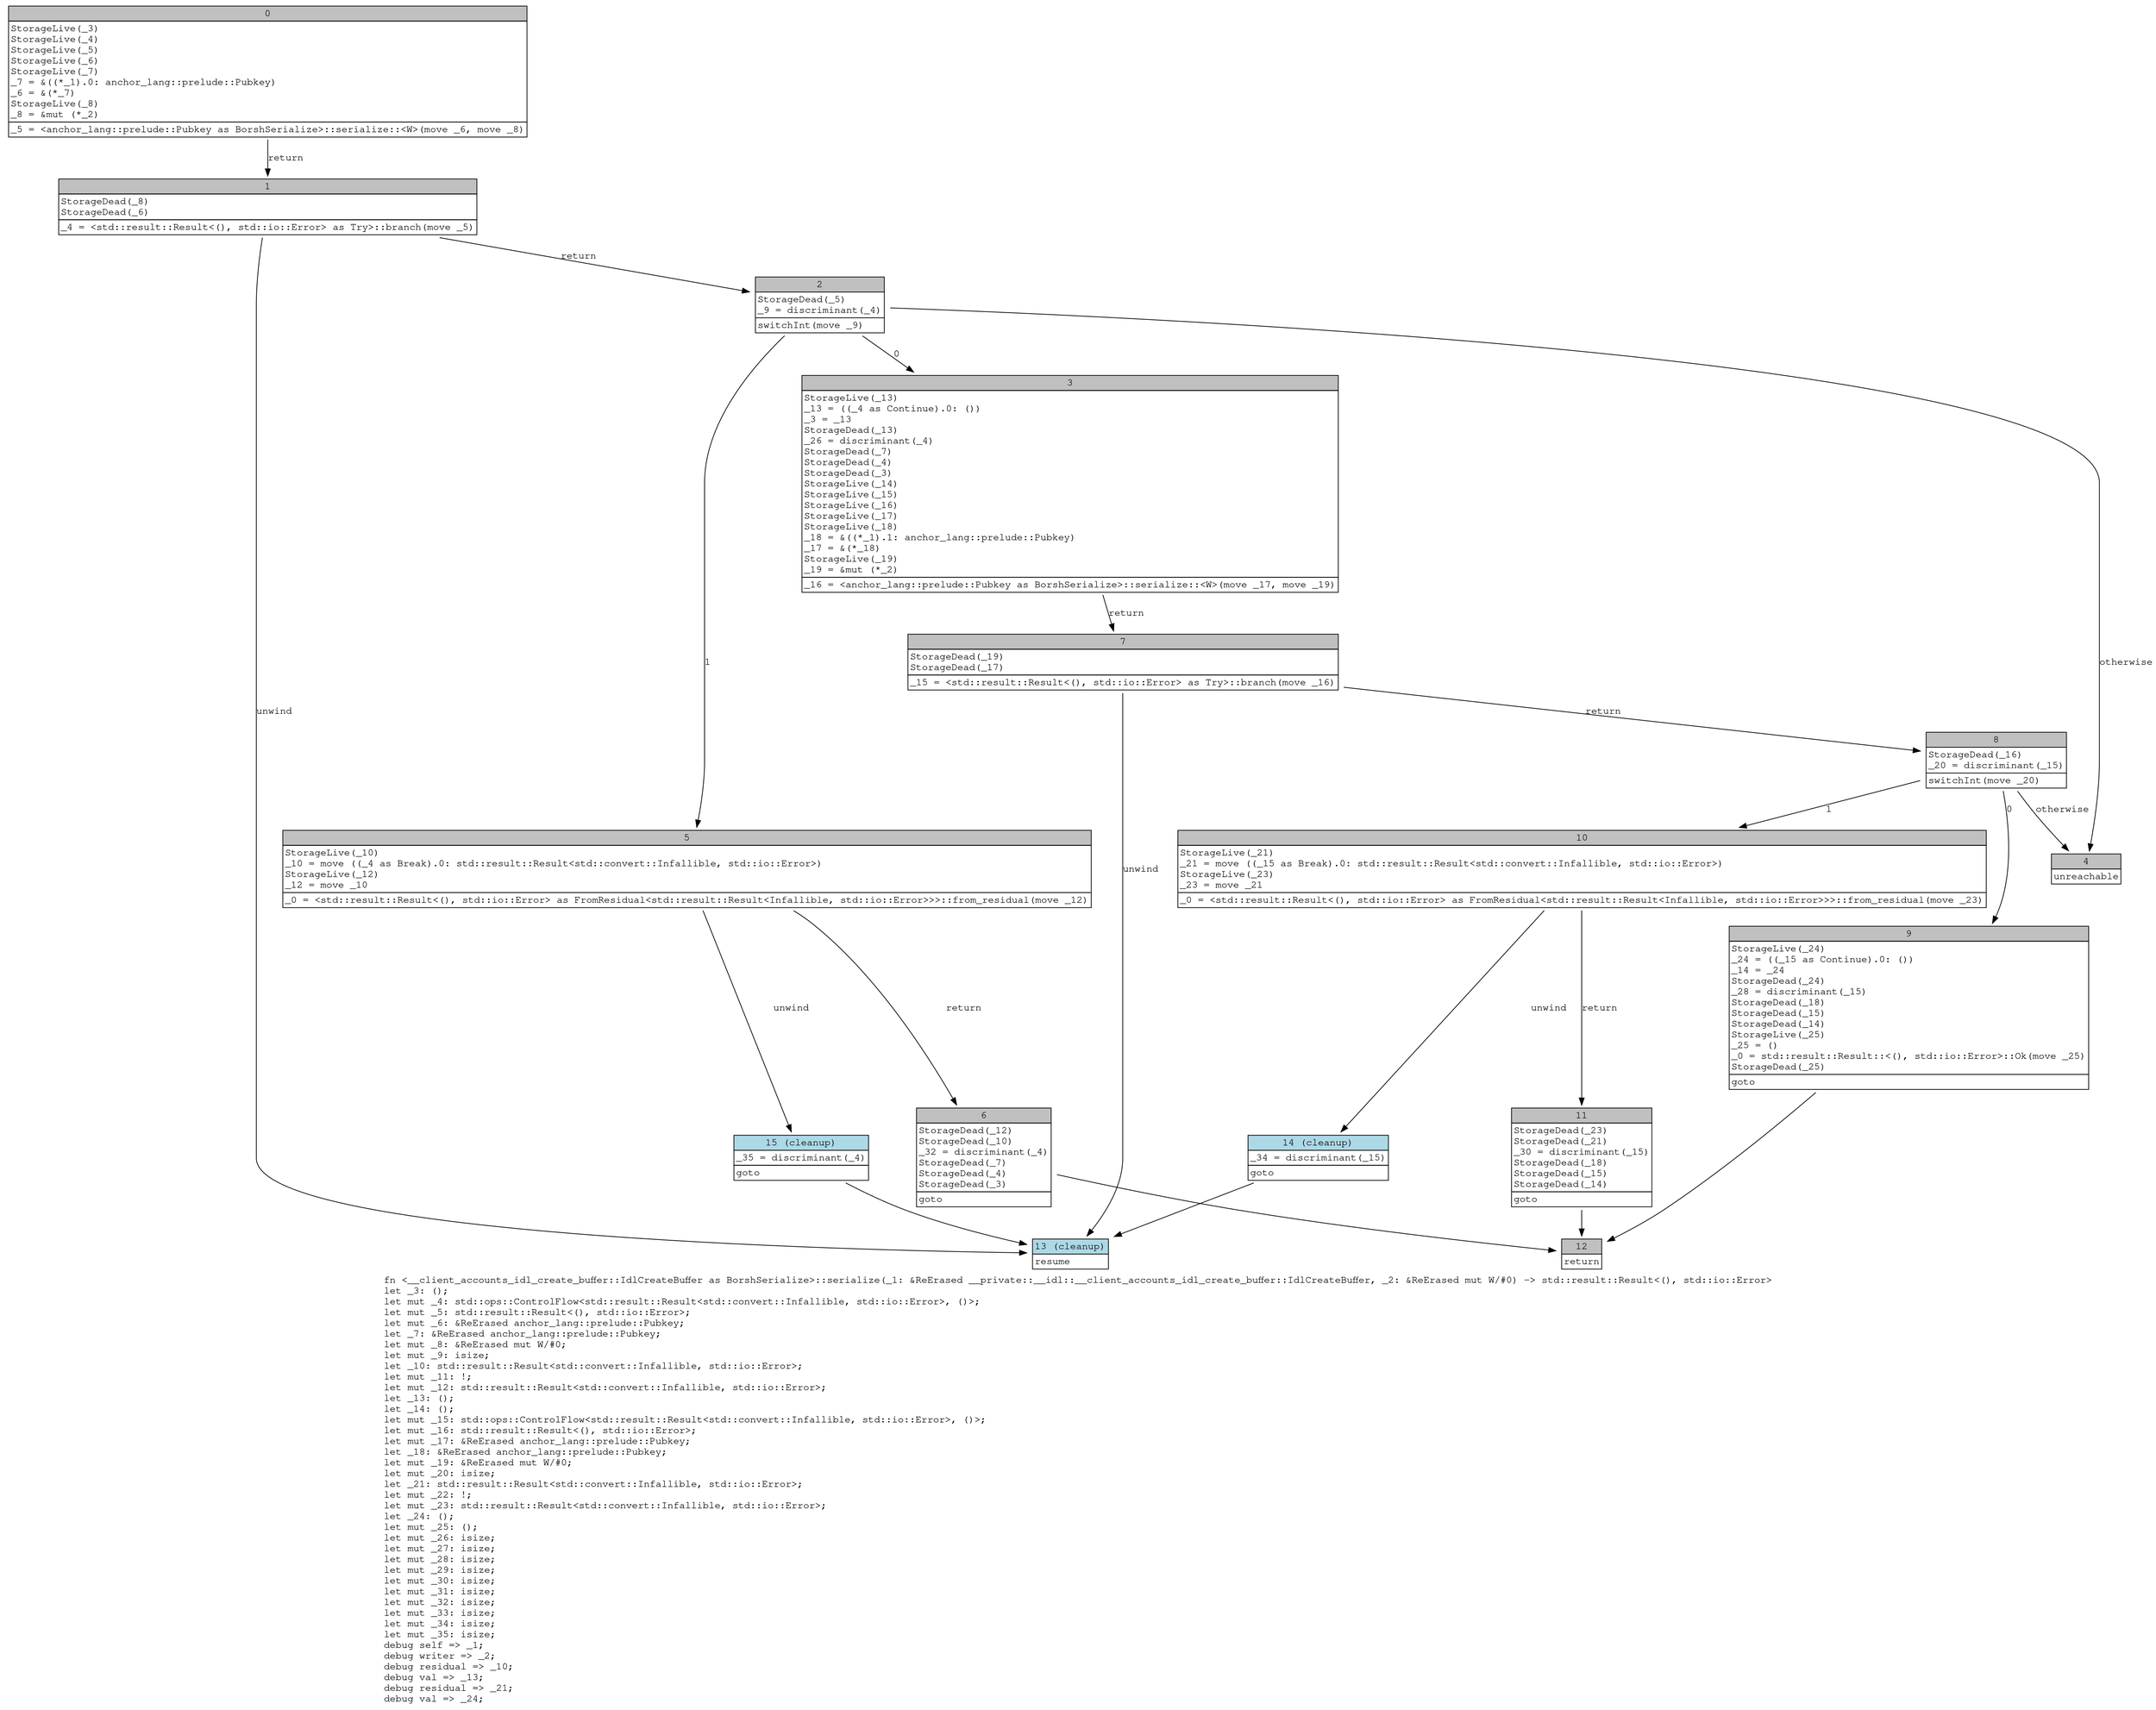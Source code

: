 digraph Mir_0_14028 {
    graph [fontname="Courier, monospace"];
    node [fontname="Courier, monospace"];
    edge [fontname="Courier, monospace"];
    label=<fn &lt;__client_accounts_idl_create_buffer::IdlCreateBuffer as BorshSerialize&gt;::serialize(_1: &amp;ReErased __private::__idl::__client_accounts_idl_create_buffer::IdlCreateBuffer, _2: &amp;ReErased mut W/#0) -&gt; std::result::Result&lt;(), std::io::Error&gt;<br align="left"/>let _3: ();<br align="left"/>let mut _4: std::ops::ControlFlow&lt;std::result::Result&lt;std::convert::Infallible, std::io::Error&gt;, ()&gt;;<br align="left"/>let mut _5: std::result::Result&lt;(), std::io::Error&gt;;<br align="left"/>let mut _6: &amp;ReErased anchor_lang::prelude::Pubkey;<br align="left"/>let _7: &amp;ReErased anchor_lang::prelude::Pubkey;<br align="left"/>let mut _8: &amp;ReErased mut W/#0;<br align="left"/>let mut _9: isize;<br align="left"/>let _10: std::result::Result&lt;std::convert::Infallible, std::io::Error&gt;;<br align="left"/>let mut _11: !;<br align="left"/>let mut _12: std::result::Result&lt;std::convert::Infallible, std::io::Error&gt;;<br align="left"/>let _13: ();<br align="left"/>let _14: ();<br align="left"/>let mut _15: std::ops::ControlFlow&lt;std::result::Result&lt;std::convert::Infallible, std::io::Error&gt;, ()&gt;;<br align="left"/>let mut _16: std::result::Result&lt;(), std::io::Error&gt;;<br align="left"/>let mut _17: &amp;ReErased anchor_lang::prelude::Pubkey;<br align="left"/>let _18: &amp;ReErased anchor_lang::prelude::Pubkey;<br align="left"/>let mut _19: &amp;ReErased mut W/#0;<br align="left"/>let mut _20: isize;<br align="left"/>let _21: std::result::Result&lt;std::convert::Infallible, std::io::Error&gt;;<br align="left"/>let mut _22: !;<br align="left"/>let mut _23: std::result::Result&lt;std::convert::Infallible, std::io::Error&gt;;<br align="left"/>let _24: ();<br align="left"/>let mut _25: ();<br align="left"/>let mut _26: isize;<br align="left"/>let mut _27: isize;<br align="left"/>let mut _28: isize;<br align="left"/>let mut _29: isize;<br align="left"/>let mut _30: isize;<br align="left"/>let mut _31: isize;<br align="left"/>let mut _32: isize;<br align="left"/>let mut _33: isize;<br align="left"/>let mut _34: isize;<br align="left"/>let mut _35: isize;<br align="left"/>debug self =&gt; _1;<br align="left"/>debug writer =&gt; _2;<br align="left"/>debug residual =&gt; _10;<br align="left"/>debug val =&gt; _13;<br align="left"/>debug residual =&gt; _21;<br align="left"/>debug val =&gt; _24;<br align="left"/>>;
    bb0__0_14028 [shape="none", label=<<table border="0" cellborder="1" cellspacing="0"><tr><td bgcolor="gray" align="center" colspan="1">0</td></tr><tr><td align="left" balign="left">StorageLive(_3)<br/>StorageLive(_4)<br/>StorageLive(_5)<br/>StorageLive(_6)<br/>StorageLive(_7)<br/>_7 = &amp;((*_1).0: anchor_lang::prelude::Pubkey)<br/>_6 = &amp;(*_7)<br/>StorageLive(_8)<br/>_8 = &amp;mut (*_2)<br/></td></tr><tr><td align="left">_5 = &lt;anchor_lang::prelude::Pubkey as BorshSerialize&gt;::serialize::&lt;W&gt;(move _6, move _8)</td></tr></table>>];
    bb1__0_14028 [shape="none", label=<<table border="0" cellborder="1" cellspacing="0"><tr><td bgcolor="gray" align="center" colspan="1">1</td></tr><tr><td align="left" balign="left">StorageDead(_8)<br/>StorageDead(_6)<br/></td></tr><tr><td align="left">_4 = &lt;std::result::Result&lt;(), std::io::Error&gt; as Try&gt;::branch(move _5)</td></tr></table>>];
    bb2__0_14028 [shape="none", label=<<table border="0" cellborder="1" cellspacing="0"><tr><td bgcolor="gray" align="center" colspan="1">2</td></tr><tr><td align="left" balign="left">StorageDead(_5)<br/>_9 = discriminant(_4)<br/></td></tr><tr><td align="left">switchInt(move _9)</td></tr></table>>];
    bb3__0_14028 [shape="none", label=<<table border="0" cellborder="1" cellspacing="0"><tr><td bgcolor="gray" align="center" colspan="1">3</td></tr><tr><td align="left" balign="left">StorageLive(_13)<br/>_13 = ((_4 as Continue).0: ())<br/>_3 = _13<br/>StorageDead(_13)<br/>_26 = discriminant(_4)<br/>StorageDead(_7)<br/>StorageDead(_4)<br/>StorageDead(_3)<br/>StorageLive(_14)<br/>StorageLive(_15)<br/>StorageLive(_16)<br/>StorageLive(_17)<br/>StorageLive(_18)<br/>_18 = &amp;((*_1).1: anchor_lang::prelude::Pubkey)<br/>_17 = &amp;(*_18)<br/>StorageLive(_19)<br/>_19 = &amp;mut (*_2)<br/></td></tr><tr><td align="left">_16 = &lt;anchor_lang::prelude::Pubkey as BorshSerialize&gt;::serialize::&lt;W&gt;(move _17, move _19)</td></tr></table>>];
    bb4__0_14028 [shape="none", label=<<table border="0" cellborder="1" cellspacing="0"><tr><td bgcolor="gray" align="center" colspan="1">4</td></tr><tr><td align="left">unreachable</td></tr></table>>];
    bb5__0_14028 [shape="none", label=<<table border="0" cellborder="1" cellspacing="0"><tr><td bgcolor="gray" align="center" colspan="1">5</td></tr><tr><td align="left" balign="left">StorageLive(_10)<br/>_10 = move ((_4 as Break).0: std::result::Result&lt;std::convert::Infallible, std::io::Error&gt;)<br/>StorageLive(_12)<br/>_12 = move _10<br/></td></tr><tr><td align="left">_0 = &lt;std::result::Result&lt;(), std::io::Error&gt; as FromResidual&lt;std::result::Result&lt;Infallible, std::io::Error&gt;&gt;&gt;::from_residual(move _12)</td></tr></table>>];
    bb6__0_14028 [shape="none", label=<<table border="0" cellborder="1" cellspacing="0"><tr><td bgcolor="gray" align="center" colspan="1">6</td></tr><tr><td align="left" balign="left">StorageDead(_12)<br/>StorageDead(_10)<br/>_32 = discriminant(_4)<br/>StorageDead(_7)<br/>StorageDead(_4)<br/>StorageDead(_3)<br/></td></tr><tr><td align="left">goto</td></tr></table>>];
    bb7__0_14028 [shape="none", label=<<table border="0" cellborder="1" cellspacing="0"><tr><td bgcolor="gray" align="center" colspan="1">7</td></tr><tr><td align="left" balign="left">StorageDead(_19)<br/>StorageDead(_17)<br/></td></tr><tr><td align="left">_15 = &lt;std::result::Result&lt;(), std::io::Error&gt; as Try&gt;::branch(move _16)</td></tr></table>>];
    bb8__0_14028 [shape="none", label=<<table border="0" cellborder="1" cellspacing="0"><tr><td bgcolor="gray" align="center" colspan="1">8</td></tr><tr><td align="left" balign="left">StorageDead(_16)<br/>_20 = discriminant(_15)<br/></td></tr><tr><td align="left">switchInt(move _20)</td></tr></table>>];
    bb9__0_14028 [shape="none", label=<<table border="0" cellborder="1" cellspacing="0"><tr><td bgcolor="gray" align="center" colspan="1">9</td></tr><tr><td align="left" balign="left">StorageLive(_24)<br/>_24 = ((_15 as Continue).0: ())<br/>_14 = _24<br/>StorageDead(_24)<br/>_28 = discriminant(_15)<br/>StorageDead(_18)<br/>StorageDead(_15)<br/>StorageDead(_14)<br/>StorageLive(_25)<br/>_25 = ()<br/>_0 = std::result::Result::&lt;(), std::io::Error&gt;::Ok(move _25)<br/>StorageDead(_25)<br/></td></tr><tr><td align="left">goto</td></tr></table>>];
    bb10__0_14028 [shape="none", label=<<table border="0" cellborder="1" cellspacing="0"><tr><td bgcolor="gray" align="center" colspan="1">10</td></tr><tr><td align="left" balign="left">StorageLive(_21)<br/>_21 = move ((_15 as Break).0: std::result::Result&lt;std::convert::Infallible, std::io::Error&gt;)<br/>StorageLive(_23)<br/>_23 = move _21<br/></td></tr><tr><td align="left">_0 = &lt;std::result::Result&lt;(), std::io::Error&gt; as FromResidual&lt;std::result::Result&lt;Infallible, std::io::Error&gt;&gt;&gt;::from_residual(move _23)</td></tr></table>>];
    bb11__0_14028 [shape="none", label=<<table border="0" cellborder="1" cellspacing="0"><tr><td bgcolor="gray" align="center" colspan="1">11</td></tr><tr><td align="left" balign="left">StorageDead(_23)<br/>StorageDead(_21)<br/>_30 = discriminant(_15)<br/>StorageDead(_18)<br/>StorageDead(_15)<br/>StorageDead(_14)<br/></td></tr><tr><td align="left">goto</td></tr></table>>];
    bb12__0_14028 [shape="none", label=<<table border="0" cellborder="1" cellspacing="0"><tr><td bgcolor="gray" align="center" colspan="1">12</td></tr><tr><td align="left">return</td></tr></table>>];
    bb13__0_14028 [shape="none", label=<<table border="0" cellborder="1" cellspacing="0"><tr><td bgcolor="lightblue" align="center" colspan="1">13 (cleanup)</td></tr><tr><td align="left">resume</td></tr></table>>];
    bb14__0_14028 [shape="none", label=<<table border="0" cellborder="1" cellspacing="0"><tr><td bgcolor="lightblue" align="center" colspan="1">14 (cleanup)</td></tr><tr><td align="left" balign="left">_34 = discriminant(_15)<br/></td></tr><tr><td align="left">goto</td></tr></table>>];
    bb15__0_14028 [shape="none", label=<<table border="0" cellborder="1" cellspacing="0"><tr><td bgcolor="lightblue" align="center" colspan="1">15 (cleanup)</td></tr><tr><td align="left" balign="left">_35 = discriminant(_4)<br/></td></tr><tr><td align="left">goto</td></tr></table>>];
    bb0__0_14028 -> bb1__0_14028 [label="return"];
    bb1__0_14028 -> bb2__0_14028 [label="return"];
    bb1__0_14028 -> bb13__0_14028 [label="unwind"];
    bb2__0_14028 -> bb3__0_14028 [label="0"];
    bb2__0_14028 -> bb5__0_14028 [label="1"];
    bb2__0_14028 -> bb4__0_14028 [label="otherwise"];
    bb3__0_14028 -> bb7__0_14028 [label="return"];
    bb5__0_14028 -> bb6__0_14028 [label="return"];
    bb5__0_14028 -> bb15__0_14028 [label="unwind"];
    bb6__0_14028 -> bb12__0_14028 [label=""];
    bb7__0_14028 -> bb8__0_14028 [label="return"];
    bb7__0_14028 -> bb13__0_14028 [label="unwind"];
    bb8__0_14028 -> bb9__0_14028 [label="0"];
    bb8__0_14028 -> bb10__0_14028 [label="1"];
    bb8__0_14028 -> bb4__0_14028 [label="otherwise"];
    bb9__0_14028 -> bb12__0_14028 [label=""];
    bb10__0_14028 -> bb11__0_14028 [label="return"];
    bb10__0_14028 -> bb14__0_14028 [label="unwind"];
    bb11__0_14028 -> bb12__0_14028 [label=""];
    bb14__0_14028 -> bb13__0_14028 [label=""];
    bb15__0_14028 -> bb13__0_14028 [label=""];
}
